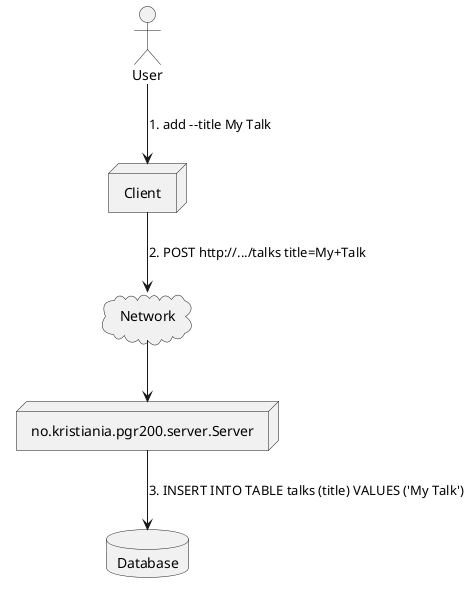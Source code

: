 @startuml

actor User
node Client
cloud Network
node no.kristiania.pgr200.server.Server
database Database

User -down-> Client: 1. add --title My Talk
Client -down-> Network: 2. POST http://.../talks title=My+Talk
Network -down-> no.kristiania.pgr200.server.Server
no.kristiania.pgr200.server.Server -down-> Database: 3. INSERT INTO TABLE talks (title) VALUES ('My Talk')



@enduml

